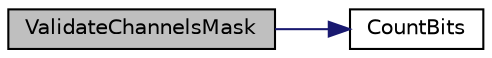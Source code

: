digraph "ValidateChannelsMask"
{
  edge [fontname="Helvetica",fontsize="10",labelfontname="Helvetica",labelfontsize="10"];
  node [fontname="Helvetica",fontsize="10",shape=record];
  rankdir="LR";
  Node29 [label="ValidateChannelsMask",height=0.2,width=0.4,color="black", fillcolor="grey75", style="filled", fontcolor="black"];
  Node29 -> Node30 [color="midnightblue",fontsize="10",style="solid",fontname="Helvetica"];
  Node30 [label="CountBits",height=0.2,width=0.4,color="black", fillcolor="white", style="filled",URL="$_region_u_s915-_hybrid_8c.html#a8628e96fecf706f9925739e9c91535e7"];
}
